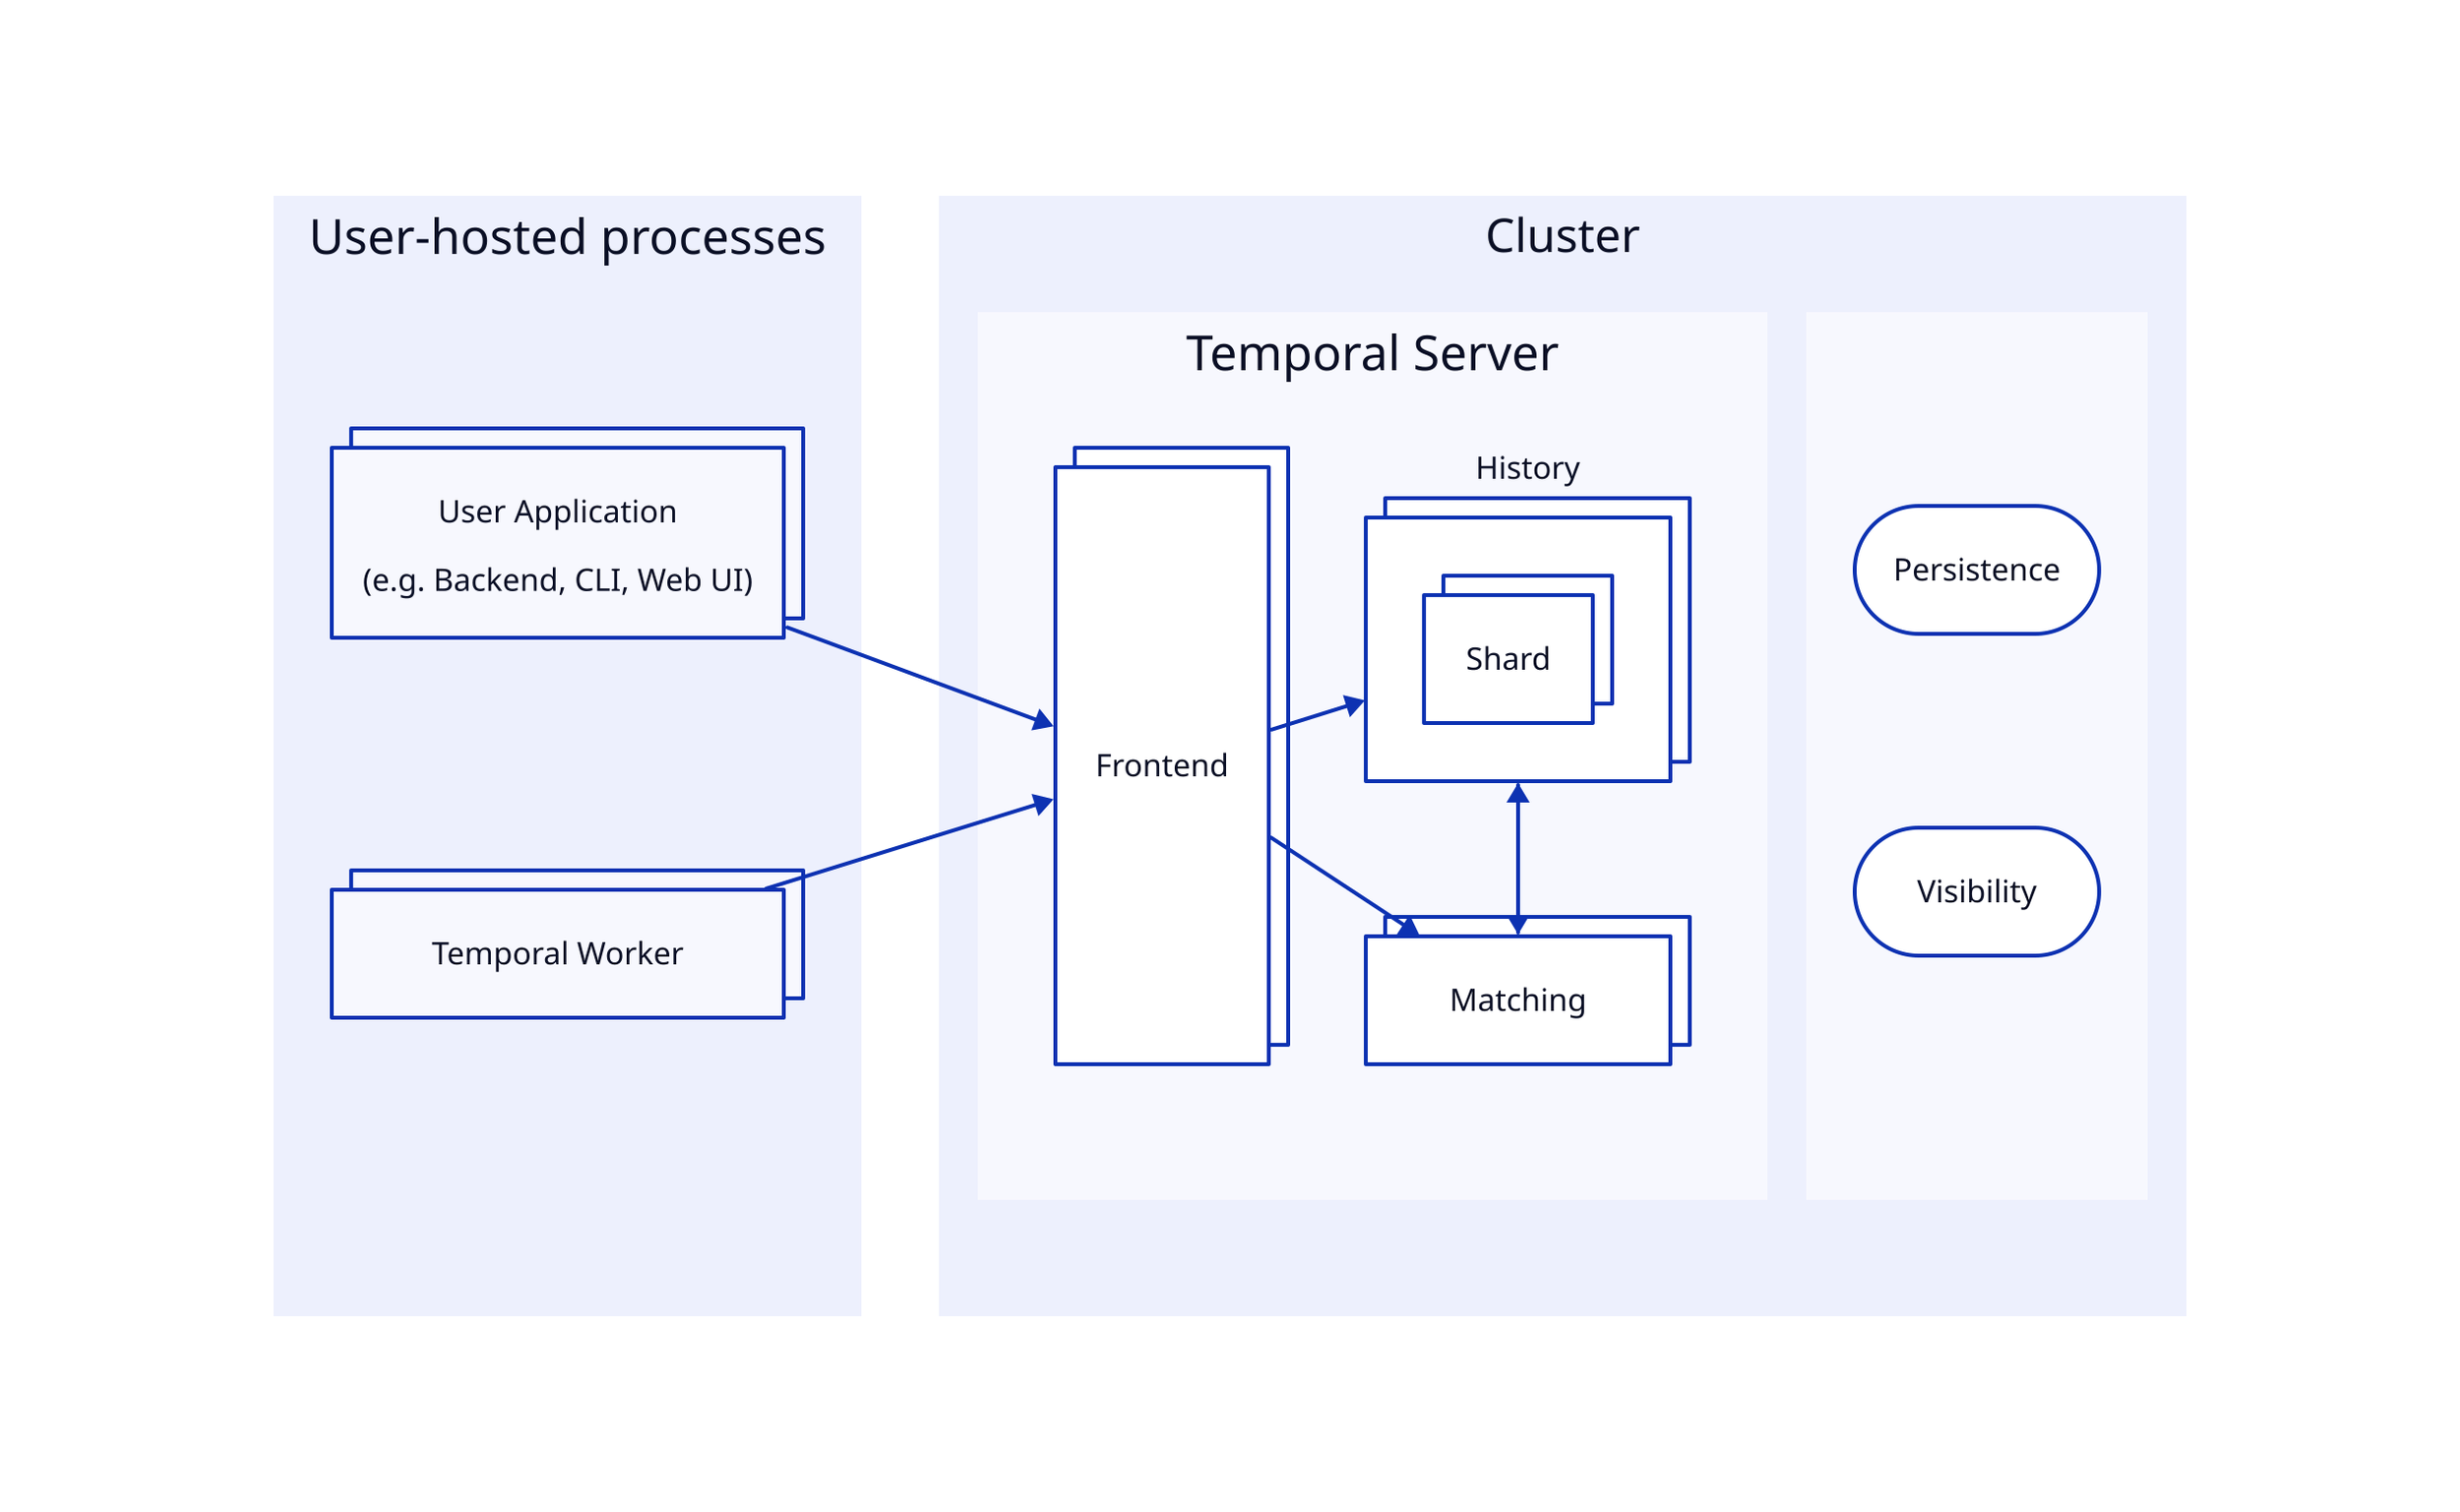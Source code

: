 # https://d2lang.com
# Generate SVG by running `make` inside of `docs/`.

Wrapper: {
    grid-rows: 1
    vertical-gap: 0
    horizontal-gap: 40

    style.opacity: 0
    label: ""

    UserHosted: {
        grid-rows: 2
        vertical-gap: 120
        horizontal-gap: 30

        label: "User-hosted processes"
        style.font-size: 25
        style.stroke-width: 0

        Client: {
            label: "User Application\n\n(e.g. Backend, CLI, Web UI)"
            style.multiple: true
        }
        Worker: {
            label: "Temporal Worker"
            style.multiple: true
        }
    }

    Cluster: {
        grid-columns: 2
        vertical-gap: 60
        horizontal-gap: 20

        style.stroke-width: 0

        Server: {
            grid-columns: 2
            vertical-gap: 70
            horizontal-gap: 40

            label: "Temporal Server"
            style.font-size: 25
            style.stroke-width: 0

            Frontend: {
                style.multiple: true
            }
            History: {
                style.bold: true
                style.multiple: true

                Shard: {
                    style.multiple: true
                }
            }
            Matching: {
                style.multiple: true
            }
        }

        Database: {
            grid-rows: 2
            vertical-gap: 100
            horizontal-gap: 25

            label: ""
            style.stroke-width: 0

            Persistence: {
                style.border-radius: 100
            }
            Visibility: {
                style.border-radius: 100
            }
        }
    }
}

Wrapper.UserHosted.Client -> Wrapper.Cluster.Server.Frontend
Wrapper.UserHosted.Worker -> Wrapper.Cluster.Server.Frontend
Wrapper.Cluster.Server.Frontend -> Wrapper.Cluster.Server.Matching
Wrapper.Cluster.Server.Frontend -> Wrapper.Cluster.Server.History
Wrapper.Cluster.Server.History -> Wrapper.Cluster.Server.Matching
Wrapper.Cluster.Server.Matching -> Wrapper.Cluster.Server.History
